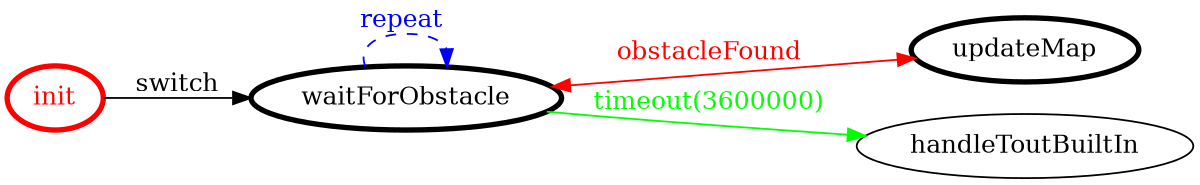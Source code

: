 /*
*
* A GraphViz DOT FSM description 
* Please use a GraphViz visualizer (like http://www.webgraphviz.com)
*  
*/

digraph finite_state_machine {
	rankdir=LR
	size="8,5"
	
	init [ color = red ][ fontcolor = red ][ penwidth = 3 ]
	updateMap [ color = black ][ fontcolor = black ][ penwidth = 3 ]
	waitForObstacle [ color = black ][ fontcolor = black ][ penwidth = 3 ]
	
	waitForObstacle -> waitForObstacle [ label = "repeat "][ style = dashed ][ color = blue ][ fontcolor = blue ]
	waitForObstacle -> handleToutBuiltIn [ label = "timeout(3600000)" ][ color = green ][ fontcolor = green ]
	init -> waitForObstacle [ label = "switch" ][ color = black ][ fontcolor = black ]
	waitForObstacle -> updateMap [ label = "obstacleFound" ][ color = red ][ fontcolor = red ][ dir = both ]
}
